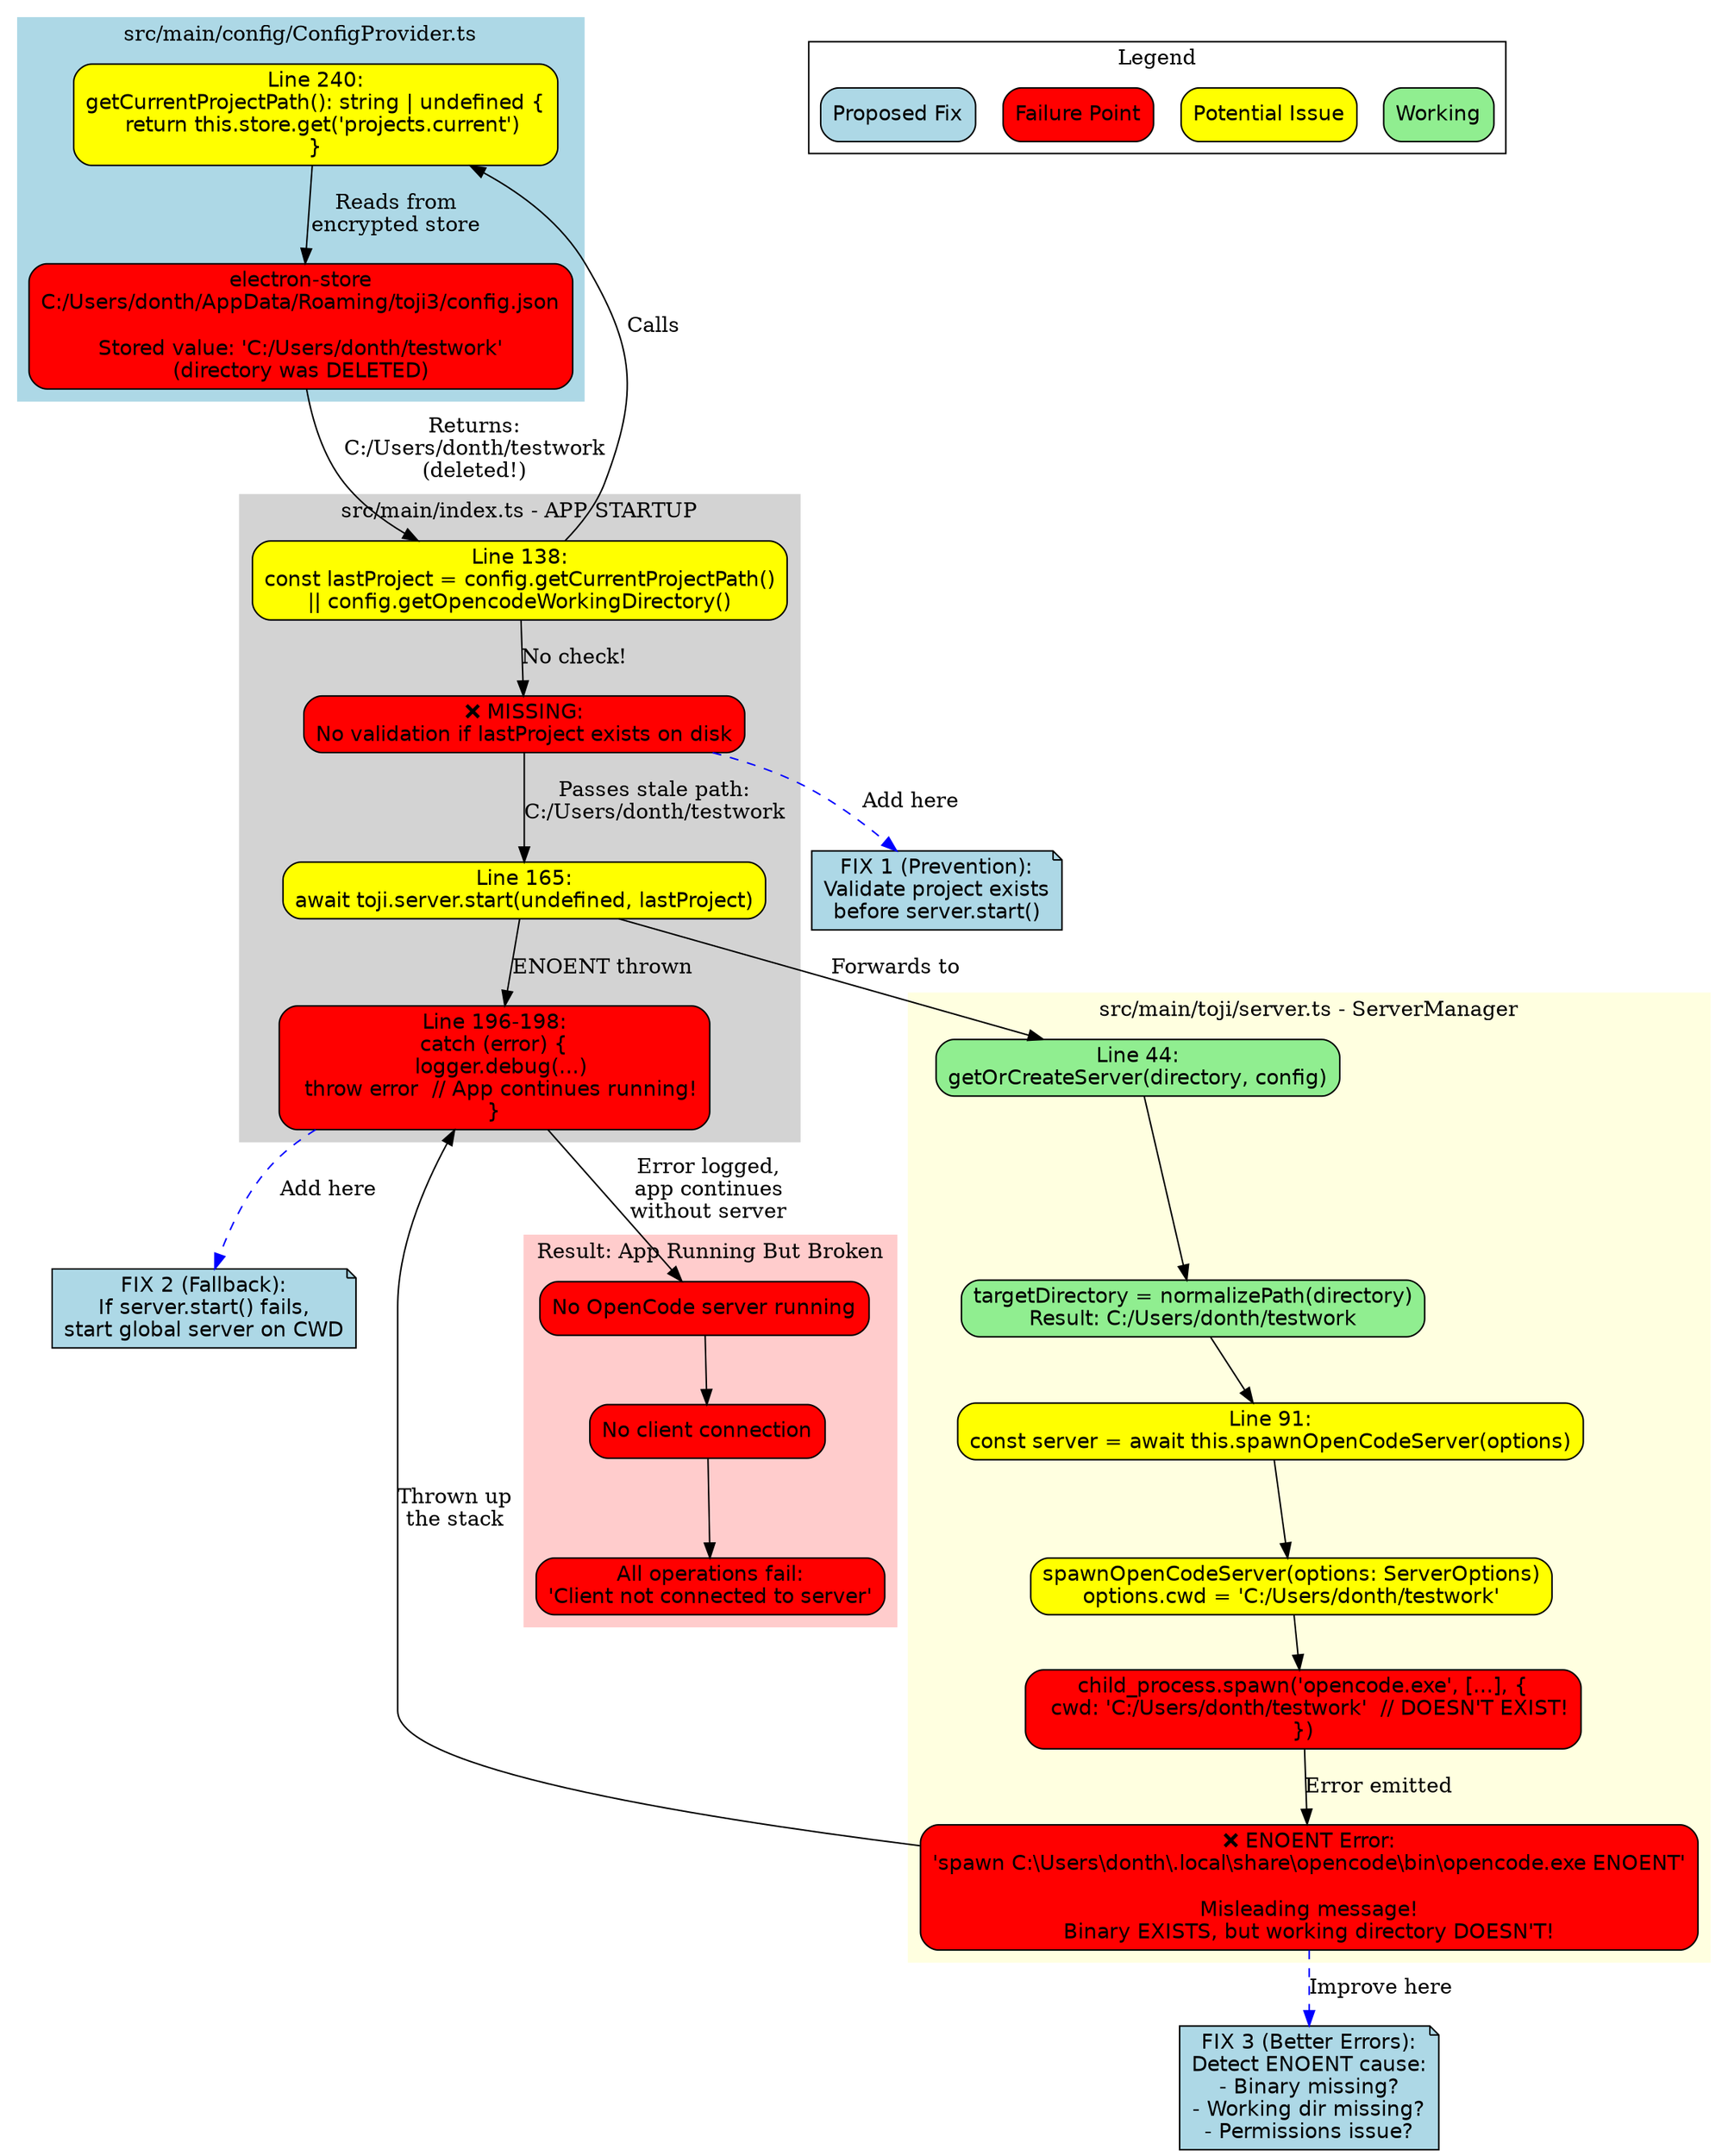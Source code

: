 // Startup Failure Flow - Visualizing the problem
digraph startup_failure {
  rankdir=TB
  node [shape=box, style="rounded,filled", fontname="Helvetica"]

  // Color scheme
  // Green = working correctly
  // Yellow = potential issue
  // Red = failure point
  // Blue = proposed fix location

  subgraph cluster_startup {
    label="src/main/index.ts - APP STARTUP"
    style=filled
    color=lightgrey

    startup [label="Line 138:\nconst lastProject = config.getCurrentProjectPath()\n|| config.getOpencodeWorkingDirectory()" fillcolor=yellow]
    check [label="❌ MISSING:\nNo validation if lastProject exists on disk" fillcolor=red]
    server_start [label="Line 165:\nawait toji.server.start(undefined, lastProject)" fillcolor=yellow]
    catch_block [label="Line 196-198:\ncatch (error) {\n  logger.debug(...)\n  throw error  // App continues running!\n}" fillcolor=red]

    startup -> check [label="No check!"]
    check -> server_start [label="Passes stale path:\nC:/Users/donth/testwork"]
    server_start -> catch_block [label="ENOENT thrown"]
  }

  subgraph cluster_config {
    label="src/main/config/ConfigProvider.ts"
    style=filled
    color=lightblue

    get_current [label="Line 240:\ngetCurrentProjectPath(): string | undefined {\n  return this.store.get('projects.current')\n}" fillcolor=yellow]
    store [label="electron-store\nC:/Users/donth/AppData/Roaming/toji3/config.json\n\nStored value: 'C:/Users/donth/testwork'\n(directory was DELETED)" fillcolor=red]

    get_current -> store [label="Reads from\nencrypted store"]
  }

  subgraph cluster_server {
    label="src/main/toji/server.ts - ServerManager"
    style=filled
    color=lightyellow

    get_or_create [label="Line 44:\ngetOrCreateServer(directory, config)" fillcolor=lightgreen]
    normalize [label="targetDirectory = normalizePath(directory)\nResult: C:/Users/donth/testwork" fillcolor=lightgreen]
    spawn_call [label="Line 91:\nconst server = await this.spawnOpenCodeServer(options)" fillcolor=yellow]
    spawn_impl [label="spawnOpenCodeServer(options: ServerOptions)\noptions.cwd = 'C:/Users/donth/testwork'" fillcolor=yellow]
    node_spawn [label="child_process.spawn('opencode.exe', [...], {\n  cwd: 'C:/Users/donth/testwork'  // DOESN'T EXIST!\n})" fillcolor=red]
    enoent [label="❌ ENOENT Error:\n'spawn C:\\Users\\donth\\.local\\share\\opencode\\bin\\opencode.exe ENOENT'\n\nMisleading message!\nBinary EXISTS, but working directory DOESN'T!" fillcolor=red]

    get_or_create -> normalize
    normalize -> spawn_call
    spawn_call -> spawn_impl
    spawn_impl -> node_spawn
    node_spawn -> enoent [label="Error emitted"]
  }

  subgraph cluster_result {
    label="Result: App Running But Broken"
    style=filled
    color="#ffcccc"

    no_server [label="No OpenCode server running" fillcolor=red]
    no_client [label="No client connection" fillcolor=red]
    error_msgs [label="All operations fail:\n'Client not connected to server'" fillcolor=red]

    no_server -> no_client -> error_msgs
  }

  // Cross-cluster connections
  startup -> get_current [label="Calls"]
  store -> startup [label="Returns:\nC:/Users/donth/testwork\n(deleted!)"]
  server_start -> get_or_create [label="Forwards to"]
  enoent -> catch_block [label="Thrown up\nthe stack"]
  catch_block -> no_server [label="Error logged,\napp continues\nwithout server"]

  // Proposed fixes (in blue)
  fix1 [label="FIX 1 (Prevention):\nValidate project exists\nbefore server.start()" fillcolor=lightblue shape=note]
  fix2 [label="FIX 2 (Fallback):\nIf server.start() fails,\nstart global server on CWD" fillcolor=lightblue shape=note]
  fix3 [label="FIX 3 (Better Errors):\nDetect ENOENT cause:\n- Binary missing?\n- Working dir missing?\n- Permissions issue?" fillcolor=lightblue shape=note]

  check -> fix1 [style=dashed color=blue label="Add here"]
  catch_block -> fix2 [style=dashed color=blue label="Add here"]
  enoent -> fix3 [style=dashed color=blue label="Improve here"]

  // Legend
  subgraph cluster_legend {
    label="Legend"
    rank=sink

    legend_ok [label="Working" fillcolor=lightgreen]
    legend_warn [label="Potential Issue" fillcolor=yellow]
    legend_error [label="Failure Point" fillcolor=red]
    legend_fix [label="Proposed Fix" fillcolor=lightblue]
  }
}
